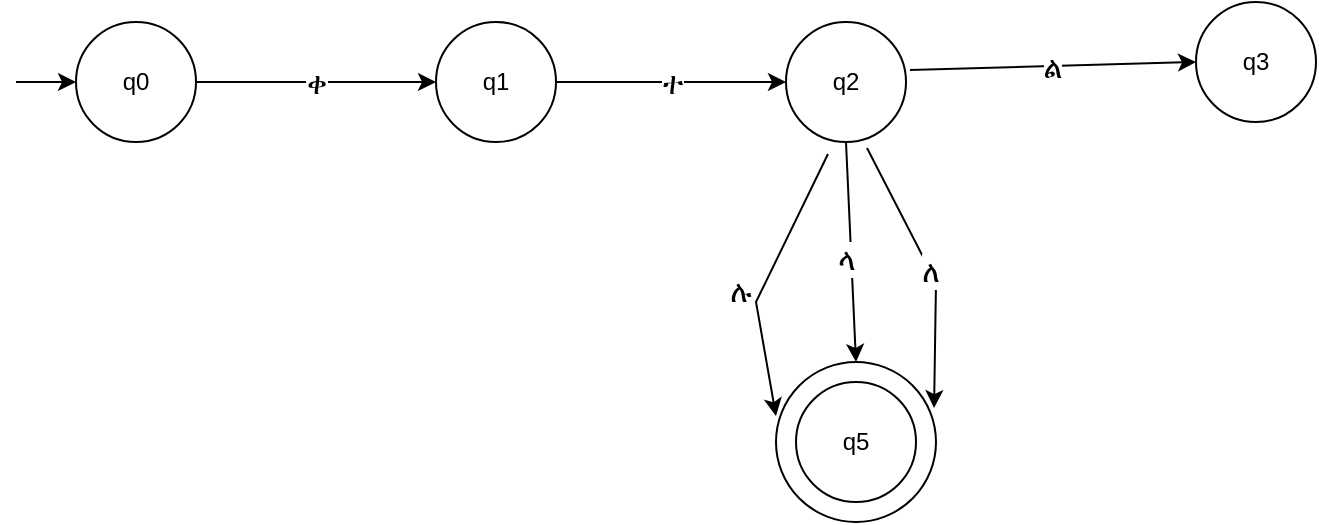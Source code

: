 <mxfile version="24.2.7" type="github">
  <diagram name="Page-1" id="NRt85jGZVW6aBtxDKEJC">
    <mxGraphModel dx="880" dy="508" grid="1" gridSize="10" guides="1" tooltips="1" connect="1" arrows="1" fold="1" page="1" pageScale="1" pageWidth="850" pageHeight="1100" math="0" shadow="0">
      <root>
        <mxCell id="0" />
        <mxCell id="1" parent="0" />
        <mxCell id="e2Qrt-afD2EKxJGyO0cB-1" value="q0" style="ellipse;whiteSpace=wrap;html=1;aspect=fixed;" vertex="1" parent="1">
          <mxGeometry x="40" y="240" width="60" height="60" as="geometry" />
        </mxCell>
        <mxCell id="e2Qrt-afD2EKxJGyO0cB-2" value="ቀ" style="endArrow=classic;html=1;rounded=0;exitX=1;exitY=0.5;exitDx=0;exitDy=0;fontSize=15;" edge="1" parent="1" source="e2Qrt-afD2EKxJGyO0cB-1" target="e2Qrt-afD2EKxJGyO0cB-6">
          <mxGeometry width="50" height="50" relative="1" as="geometry">
            <mxPoint x="400" y="290" as="sourcePoint" />
            <mxPoint x="150" y="280" as="targetPoint" />
          </mxGeometry>
        </mxCell>
        <mxCell id="e2Qrt-afD2EKxJGyO0cB-3" value="" style="ellipse;whiteSpace=wrap;html=1;aspect=fixed;" vertex="1" parent="1">
          <mxGeometry x="390" y="410" width="80" height="80" as="geometry" />
        </mxCell>
        <mxCell id="e2Qrt-afD2EKxJGyO0cB-4" value="q5" style="ellipse;whiteSpace=wrap;html=1;aspect=fixed;" vertex="1" parent="1">
          <mxGeometry x="400" y="420" width="60" height="60" as="geometry" />
        </mxCell>
        <mxCell id="e2Qrt-afD2EKxJGyO0cB-5" value="q2" style="ellipse;whiteSpace=wrap;html=1;aspect=fixed;" vertex="1" parent="1">
          <mxGeometry x="395" y="240" width="60" height="60" as="geometry" />
        </mxCell>
        <mxCell id="e2Qrt-afD2EKxJGyO0cB-6" value="q1" style="ellipse;whiteSpace=wrap;html=1;aspect=fixed;" vertex="1" parent="1">
          <mxGeometry x="220" y="240" width="60" height="60" as="geometry" />
        </mxCell>
        <mxCell id="e2Qrt-afD2EKxJGyO0cB-7" value="ተ" style="endArrow=classic;html=1;rounded=0;exitX=1;exitY=0.5;exitDx=0;exitDy=0;fontSize=15;entryX=0;entryY=0.5;entryDx=0;entryDy=0;" edge="1" parent="1" source="e2Qrt-afD2EKxJGyO0cB-6" target="e2Qrt-afD2EKxJGyO0cB-5">
          <mxGeometry width="50" height="50" relative="1" as="geometry">
            <mxPoint x="400" y="290" as="sourcePoint" />
            <mxPoint x="310" y="280" as="targetPoint" />
          </mxGeometry>
        </mxCell>
        <mxCell id="e2Qrt-afD2EKxJGyO0cB-8" value="ል" style="endArrow=classic;html=1;rounded=0;exitX=1.033;exitY=0.4;exitDx=0;exitDy=0;exitPerimeter=0;fontSize=15;entryX=0;entryY=0.5;entryDx=0;entryDy=0;" edge="1" parent="1" source="e2Qrt-afD2EKxJGyO0cB-5" target="e2Qrt-afD2EKxJGyO0cB-13">
          <mxGeometry width="50" height="50" relative="1" as="geometry">
            <mxPoint x="400" y="290" as="sourcePoint" />
            <mxPoint x="470" y="260" as="targetPoint" />
            <Array as="points" />
          </mxGeometry>
        </mxCell>
        <mxCell id="e2Qrt-afD2EKxJGyO0cB-9" value="ላ" style="endArrow=classic;html=1;rounded=0;fontSize=15;entryX=0.5;entryY=0;entryDx=0;entryDy=0;exitX=0.5;exitY=1;exitDx=0;exitDy=0;" edge="1" parent="1" source="e2Qrt-afD2EKxJGyO0cB-5" target="e2Qrt-afD2EKxJGyO0cB-3">
          <mxGeometry x="0.042" y="-3" width="50" height="50" relative="1" as="geometry">
            <mxPoint x="420" y="310" as="sourcePoint" />
            <mxPoint x="350" y="390" as="targetPoint" />
            <Array as="points" />
            <mxPoint as="offset" />
          </mxGeometry>
        </mxCell>
        <mxCell id="e2Qrt-afD2EKxJGyO0cB-10" value="ለ" style="endArrow=classic;html=1;rounded=0;exitX=0.675;exitY=1.05;exitDx=0;exitDy=0;exitPerimeter=0;fontSize=15;entryX=0.988;entryY=0.288;entryDx=0;entryDy=0;entryPerimeter=0;" edge="1" parent="1" source="e2Qrt-afD2EKxJGyO0cB-5" target="e2Qrt-afD2EKxJGyO0cB-3">
          <mxGeometry width="50" height="50" relative="1" as="geometry">
            <mxPoint x="400" y="290" as="sourcePoint" />
            <mxPoint x="337" y="390" as="targetPoint" />
            <Array as="points">
              <mxPoint x="470" y="370" />
            </Array>
          </mxGeometry>
        </mxCell>
        <mxCell id="e2Qrt-afD2EKxJGyO0cB-11" value="ሉ" style="endArrow=classic;html=1;rounded=0;exitX=0.35;exitY=1.1;exitDx=0;exitDy=0;exitPerimeter=0;fontSize=15;entryX=0;entryY=0.338;entryDx=0;entryDy=0;entryPerimeter=0;" edge="1" parent="1" source="e2Qrt-afD2EKxJGyO0cB-5" target="e2Qrt-afD2EKxJGyO0cB-3">
          <mxGeometry x="0.145" y="-10" width="50" height="50" relative="1" as="geometry">
            <mxPoint x="400" y="290" as="sourcePoint" />
            <mxPoint x="360" y="380" as="targetPoint" />
            <Array as="points">
              <mxPoint x="380" y="380" />
            </Array>
            <mxPoint as="offset" />
          </mxGeometry>
        </mxCell>
        <mxCell id="e2Qrt-afD2EKxJGyO0cB-12" value="" style="endArrow=classic;html=1;rounded=0;entryX=0;entryY=0.5;entryDx=0;entryDy=0;" edge="1" parent="1" target="e2Qrt-afD2EKxJGyO0cB-1">
          <mxGeometry width="50" height="50" relative="1" as="geometry">
            <mxPoint x="10" y="270" as="sourcePoint" />
            <mxPoint x="310" y="240" as="targetPoint" />
          </mxGeometry>
        </mxCell>
        <mxCell id="e2Qrt-afD2EKxJGyO0cB-13" value="q3" style="ellipse;whiteSpace=wrap;html=1;aspect=fixed;" vertex="1" parent="1">
          <mxGeometry x="600" y="230" width="60" height="60" as="geometry" />
        </mxCell>
      </root>
    </mxGraphModel>
  </diagram>
</mxfile>
